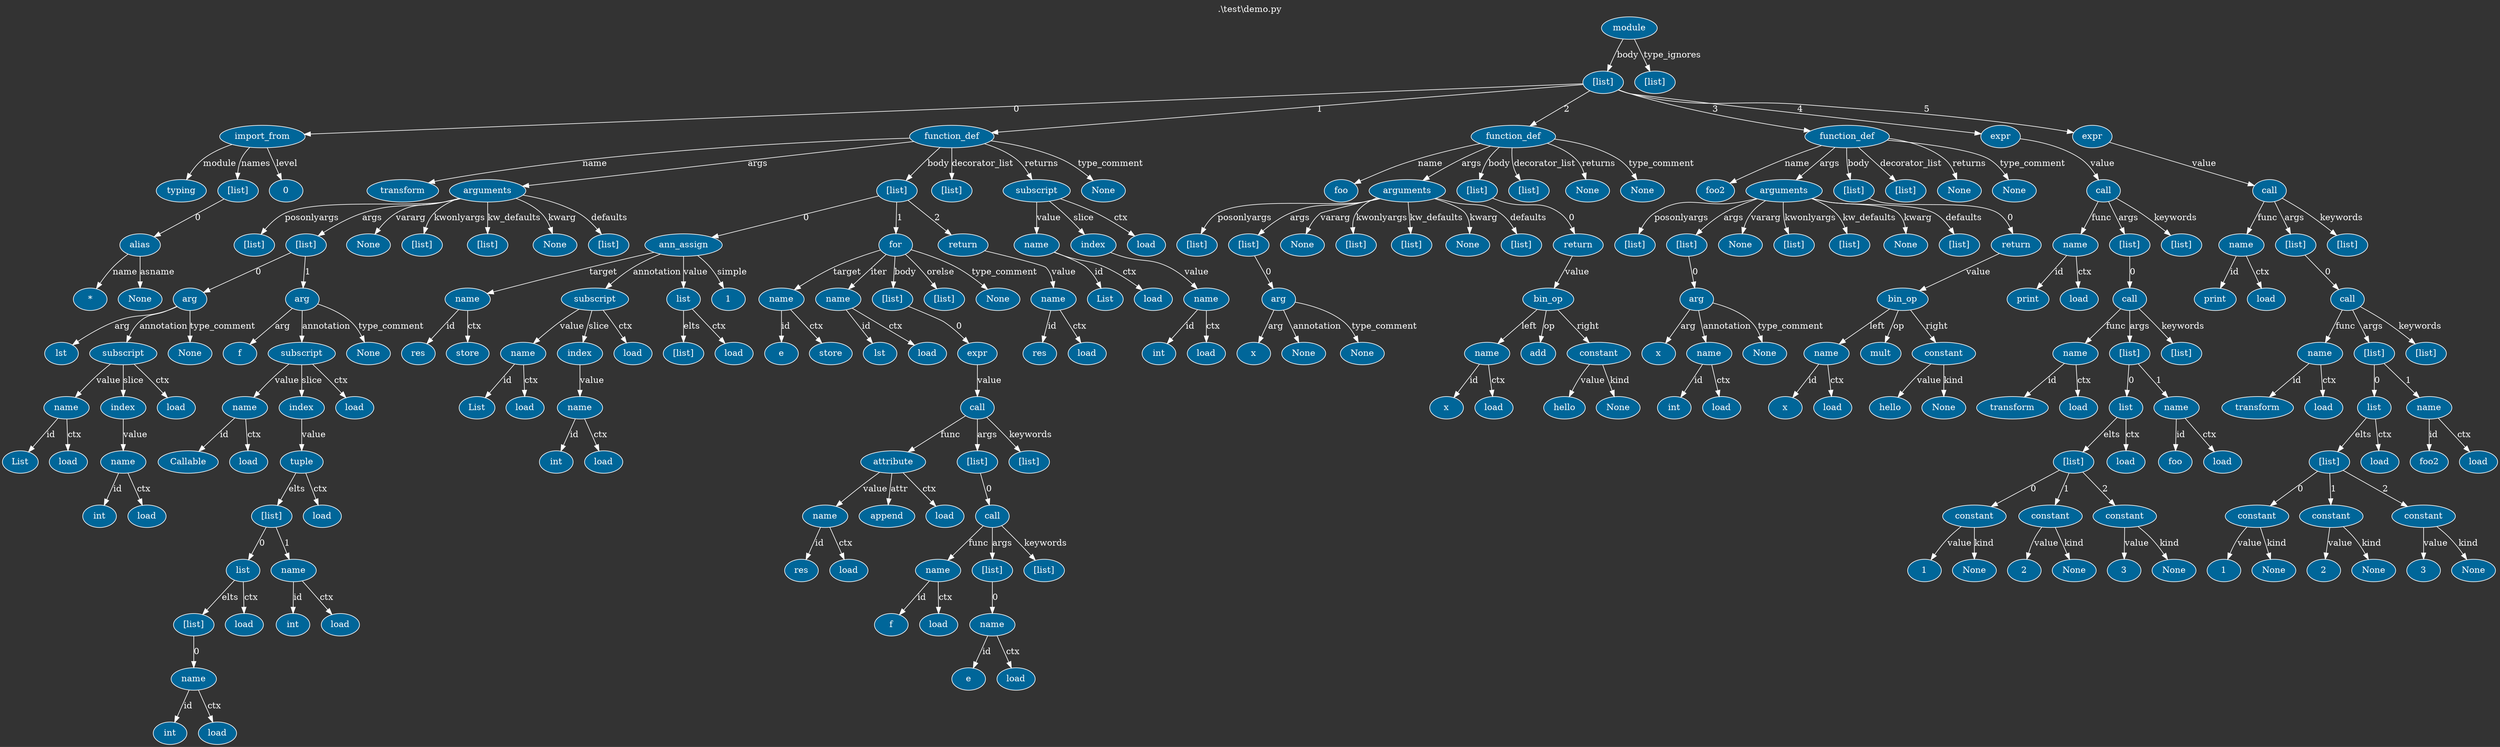 digraph {
	graph [bgcolor="#333333" fontcolor=white label=".\\test\\demo.py" labelloc=t margin=0]
	node [color=white fillcolor="#006699" fontcolor=white style=filled]
	edge [color=white fontcolor=white]
	2101166717568 [label=module]
	2101166717952 [label="[list]"]
	2101166717760 [label=import_from]
	"3478317f-f447-4e04-b010-6c4ec7262bea" [label=typing]
	2101166717760 -> "3478317f-f447-4e04-b010-6c4ec7262bea" [label=module]
	2101166718144 [label="[list]"]
	2101166717888 [label=alias]
	"7d38fb54-dbbe-4983-bcd9-843b0325a4bf" [label="*"]
	2101166717888 -> "7d38fb54-dbbe-4983-bcd9-843b0325a4bf" [label=name]
	"356ee0cd-050f-428b-b61b-fea39544795a" [label=None]
	2101166717888 -> "356ee0cd-050f-428b-b61b-fea39544795a" [label=asname]
	2101166718144 -> 2101166717888 [label=0]
	2101166717760 -> 2101166718144 [label=names]
	"ea442d32-b481-4f08-8664-afe48c57b669" [label=0]
	2101166717760 -> "ea442d32-b481-4f08-8664-afe48c57b669" [label=level]
	2101166717952 -> 2101166717760 [label=0]
	2101166718080 [label=function_def]
	"ec51e040-7ca8-47c4-9071-1aa22a310b2f" [label=transform]
	2101166718080 -> "ec51e040-7ca8-47c4-9071-1aa22a310b2f" [label=name]
	2101166717696 [label=arguments]
	2101166718336 [label="[list]"]
	2101166717696 -> 2101166718336 [label=posonlyargs]
	2101166646272 [label="[list]"]
	2101166718272 [label=arg]
	"94cc4819-785d-4e7b-8ca3-b45abb7927f8" [label=lst]
	2101166718272 -> "94cc4819-785d-4e7b-8ca3-b45abb7927f8" [label=arg]
	2101166717632 [label=subscript]
	2101166718464 [label=name]
	"ab2d06b4-e56f-426c-97b3-d0c90c6a7a96" [label=List]
	2101166718464 -> "ab2d06b4-e56f-426c-97b3-d0c90c6a7a96" [label=id]
	2101166732288 [label=load]
	2101166718464 -> 2101166732288 [label=ctx]
	2101166717632 -> 2101166718464 [label=value]
	2101166732544 [label=index]
	2101166732672 [label=name]
	"eec10692-e4bc-49f1-b24f-97cab76de68c" [label=int]
	2101166732672 -> "eec10692-e4bc-49f1-b24f-97cab76de68c" [label=id]
	2101166732864 [label=load]
	2101166732672 -> 2101166732864 [label=ctx]
	2101166732544 -> 2101166732672 [label=value]
	2101166717632 -> 2101166732544 [label=slice]
	2101166733184 [label=load]
	2101166717632 -> 2101166733184 [label=ctx]
	2101166718272 -> 2101166717632 [label=annotation]
	"13584cda-36cd-46d9-8ced-4382d46b5914" [label=None]
	2101166718272 -> "13584cda-36cd-46d9-8ced-4382d46b5914" [label=type_comment]
	2101166646272 -> 2101166718272 [label=0]
	2101166733504 [label=arg]
	"50f8140f-86f1-4594-b0a7-42d2a1920b96" [label=f]
	2101166733504 -> "50f8140f-86f1-4594-b0a7-42d2a1920b96" [label=arg]
	2101166733696 [label=subscript]
	2101166733824 [label=name]
	"61de9256-2dbc-483a-895f-a12624da5e89" [label=Callable]
	2101166733824 -> "61de9256-2dbc-483a-895f-a12624da5e89" [label=id]
	2101166734016 [label=load]
	2101166733824 -> 2101166734016 [label=ctx]
	2101166733696 -> 2101166733824 [label=value]
	2101166734272 [label=index]
	2101166734400 [label=tuple]
	2101166718208 [label="[list]"]
	2101166734528 [label=list]
	2101166718528 [label="[list]"]
	2101166734656 [label=name]
	"2be470da-9ace-411d-a829-c908396d0b60" [label=int]
	2101166734656 -> "2be470da-9ace-411d-a829-c908396d0b60" [label=id]
	2101166734848 [label=load]
	2101166734656 -> 2101166734848 [label=ctx]
	2101166718528 -> 2101166734656 [label=0]
	2101166734528 -> 2101166718528 [label=elts]
	2101166735104 [label=load]
	2101166734528 -> 2101166735104 [label=ctx]
	2101166718208 -> 2101166734528 [label=0]
	2101166735296 [label=name]
	"048b4972-b09b-43de-bc2d-78c3d08f1c53" [label=int]
	2101166735296 -> "048b4972-b09b-43de-bc2d-78c3d08f1c53" [label=id]
	2101166751936 [label=load]
	2101166735296 -> 2101166751936 [label=ctx]
	2101166718208 -> 2101166735296 [label=1]
	2101166734400 -> 2101166718208 [label=elts]
	2101166752192 [label=load]
	2101166734400 -> 2101166752192 [label=ctx]
	2101166734272 -> 2101166734400 [label=value]
	2101166733696 -> 2101166734272 [label=slice]
	2101166752512 [label=load]
	2101166733696 -> 2101166752512 [label=ctx]
	2101166733504 -> 2101166733696 [label=annotation]
	"57e46531-f0d9-49ef-83c6-12e3dfde3393" [label=None]
	2101166733504 -> "57e46531-f0d9-49ef-83c6-12e3dfde3393" [label=type_comment]
	2101166646272 -> 2101166733504 [label=1]
	2101166717696 -> 2101166646272 [label=args]
	"5364e3a1-cd9b-4cf9-8a90-da5994db1dc8" [label=None]
	2101166717696 -> "5364e3a1-cd9b-4cf9-8a90-da5994db1dc8" [label=vararg]
	2101166718592 [label="[list]"]
	2101166717696 -> 2101166718592 [label=kwonlyargs]
	2101166718016 [label="[list]"]
	2101166717696 -> 2101166718016 [label=kw_defaults]
	"67b8ad73-05fa-4395-888b-9e18618cf8e0" [label=None]
	2101166717696 -> "67b8ad73-05fa-4395-888b-9e18618cf8e0" [label=kwarg]
	2101166718400 [label="[list]"]
	2101166717696 -> 2101166718400 [label=defaults]
	2101166718080 -> 2101166717696 [label=args]
	2101166753088 [label="[list]"]
	2101166753344 [label=ann_assign]
	2101166753536 [label=name]
	"bf4f7597-e232-4bcf-bd2a-af738dc928b5" [label=res]
	2101166753536 -> "bf4f7597-e232-4bcf-bd2a-af738dc928b5" [label=id]
	2101166753728 [label=store]
	2101166753536 -> 2101166753728 [label=ctx]
	2101166753344 -> 2101166753536 [label=target]
	2101166753984 [label=subscript]
	2101166754112 [label=name]
	"8e499448-61a7-483c-acad-57edb62a258c" [label=List]
	2101166754112 -> "8e499448-61a7-483c-acad-57edb62a258c" [label=id]
	2101166754304 [label=load]
	2101166754112 -> 2101166754304 [label=ctx]
	2101166753984 -> 2101166754112 [label=value]
	2101166754560 [label=index]
	2101166754688 [label=name]
	"c47898a9-5bb8-4f32-b67f-a641c762887f" [label=int]
	2101166754688 -> "c47898a9-5bb8-4f32-b67f-a641c762887f" [label=id]
	2101166754880 [label=load]
	2101166754688 -> 2101166754880 [label=ctx]
	2101166754560 -> 2101166754688 [label=value]
	2101166753984 -> 2101166754560 [label=slice]
	2101166755200 [label=load]
	2101166753984 -> 2101166755200 [label=ctx]
	2101166753344 -> 2101166753984 [label=annotation]
	2101166755456 [label=list]
	2101166753280 [label="[list]"]
	2101166755456 -> 2101166753280 [label=elts]
	2101166755712 [label=load]
	2101166755456 -> 2101166755712 [label=ctx]
	2101166753344 -> 2101166755456 [label=value]
	"66f3b3f7-1e72-4662-bd4c-3ad378e8fc2e" [label=1]
	2101166753344 -> "66f3b3f7-1e72-4662-bd4c-3ad378e8fc2e" [label=simple]
	2101166753088 -> 2101166753344 [label=0]
	2101166760384 [label=for]
	2101166760320 [label=name]
	"60e396ce-ebc9-42e4-ae82-232276e046fe" [label=e]
	2101166760320 -> "60e396ce-ebc9-42e4-ae82-232276e046fe" [label=id]
	2101166760576 [label=store]
	2101166760320 -> 2101166760576 [label=ctx]
	2101166760384 -> 2101166760320 [label=target]
	2101166760832 [label=name]
	"2192fc88-090e-46bf-8e27-31b902c25c93" [label=lst]
	2101166760832 -> "2192fc88-090e-46bf-8e27-31b902c25c93" [label=id]
	2101166761024 [label=load]
	2101166760832 -> 2101166761024 [label=ctx]
	2101166760384 -> 2101166760832 [label=iter]
	2101166755520 [label="[list]"]
	2101166761280 [label=expr]
	2101166761408 [label=call]
	2101166761536 [label=attribute]
	2101166761664 [label=name]
	"0231c41d-9b9e-493a-981f-4e85ce97e45a" [label=res]
	2101166761664 -> "0231c41d-9b9e-493a-981f-4e85ce97e45a" [label=id]
	2101166761856 [label=load]
	2101166761664 -> 2101166761856 [label=ctx]
	2101166761536 -> 2101166761664 [label=value]
	"62b69cf7-aa98-4e4d-87e2-abf1c1df963d" [label=append]
	2101166761536 -> "62b69cf7-aa98-4e4d-87e2-abf1c1df963d" [label=attr]
	2101166762176 [label=load]
	2101166761536 -> 2101166762176 [label=ctx]
	2101166761408 -> 2101166761536 [label=func]
	2101166760192 [label="[list]"]
	2101166762432 [label=call]
	2101166762624 [label=name]
	"0e3dcd38-66f6-4aa7-81df-e16a990004fa" [label=f]
	2101166762624 -> "0e3dcd38-66f6-4aa7-81df-e16a990004fa" [label=id]
	2101166762816 [label=load]
	2101166762624 -> 2101166762816 [label=ctx]
	2101166762432 -> 2101166762624 [label=func]
	2101166762368 [label="[list]"]
	2101166763072 [label=name]
	"74caf0f5-0e02-4b0c-8fd5-37a76d4b91f4" [label=e]
	2101166763072 -> "74caf0f5-0e02-4b0c-8fd5-37a76d4b91f4" [label=id]
	2101166763328 [label=load]
	2101166763072 -> 2101166763328 [label=ctx]
	2101166762368 -> 2101166763072 [label=0]
	2101166762432 -> 2101166762368 [label=args]
	2101166763008 [label="[list]"]
	2101166762432 -> 2101166763008 [label=keywords]
	2101166760192 -> 2101166762432 [label=0]
	2101166761408 -> 2101166760192 [label=args]
	2101166763520 [label="[list]"]
	2101166761408 -> 2101166763520 [label=keywords]
	2101166761280 -> 2101166761408 [label=value]
	2101166755520 -> 2101166761280 [label=0]
	2101166760384 -> 2101166755520 [label=body]
	2101166763712 [label="[list]"]
	2101166760384 -> 2101166763712 [label=orelse]
	"942ad62e-2416-4b0f-b3d4-5a66941cc144" [label=None]
	2101166760384 -> "942ad62e-2416-4b0f-b3d4-5a66941cc144" [label=type_comment]
	2101166753088 -> 2101166760384 [label=1]
	2101166768384 [label=return]
	2101166768512 [label=name]
	"3e87ed6c-4a9c-4e49-8d2b-b44105c1b0df" [label=res]
	2101166768512 -> "3e87ed6c-4a9c-4e49-8d2b-b44105c1b0df" [label=id]
	2101166768704 [label=load]
	2101166768512 -> 2101166768704 [label=ctx]
	2101166768384 -> 2101166768512 [label=value]
	2101166753088 -> 2101166768384 [label=2]
	2101166718080 -> 2101166753088 [label=body]
	2101166763968 [label="[list]"]
	2101166718080 -> 2101166763968 [label=decorator_list]
	2101166769152 [label=subscript]
	2101166769280 [label=name]
	"ded036d5-273a-4fe8-8276-2b1066aba71f" [label=List]
	2101166769280 -> "ded036d5-273a-4fe8-8276-2b1066aba71f" [label=id]
	2101166769472 [label=load]
	2101166769280 -> 2101166769472 [label=ctx]
	2101166769152 -> 2101166769280 [label=value]
	2101166769728 [label=index]
	2101166769856 [label=name]
	"8376e520-848d-4897-ac68-9e44dead2974" [label=int]
	2101166769856 -> "8376e520-848d-4897-ac68-9e44dead2974" [label=id]
	2101166770048 [label=load]
	2101166769856 -> 2101166770048 [label=ctx]
	2101166769728 -> 2101166769856 [label=value]
	2101166769152 -> 2101166769728 [label=slice]
	2101166770368 [label=load]
	2101166769152 -> 2101166770368 [label=ctx]
	2101166718080 -> 2101166769152 [label=returns]
	"b3ee994d-30fb-42f6-b443-dc323a7f2f7c" [label=None]
	2101166718080 -> "b3ee994d-30fb-42f6-b443-dc323a7f2f7c" [label=type_comment]
	2101166717952 -> 2101166718080 [label=1]
	2101166770880 [label=function_def]
	"0d16a4ad-51df-436a-b80d-597261aad63b" [label=foo]
	2101166770880 -> "0d16a4ad-51df-436a-b80d-597261aad63b" [label=name]
	2101166770944 [label=arguments]
	2101166768960 [label="[list]"]
	2101166770944 -> 2101166768960 [label=posonlyargs]
	2101166770688 [label="[list]"]
	2101166771136 [label=arg]
	"3370b5a8-319a-4292-b7c0-f0703cdd7e29" [label=x]
	2101166771136 -> "3370b5a8-319a-4292-b7c0-f0703cdd7e29" [label=arg]
	"90cb7cd5-ece8-414f-b6fb-23e78ff79d7e" [label=None]
	2101166771136 -> "90cb7cd5-ece8-414f-b6fb-23e78ff79d7e" [label=annotation]
	"f737f58f-ccd2-4a76-b79c-7bc976760e3f" [label=None]
	2101166771136 -> "f737f58f-ccd2-4a76-b79c-7bc976760e3f" [label=type_comment]
	2101166770688 -> 2101166771136 [label=0]
	2101166770944 -> 2101166770688 [label=args]
	"2f573d04-1774-4e14-bb9c-017793e6aa0b" [label=None]
	2101166770944 -> "2f573d04-1774-4e14-bb9c-017793e6aa0b" [label=vararg]
	2101166771072 [label="[list]"]
	2101166770944 -> 2101166771072 [label=kwonlyargs]
	2101166771584 [label="[list]"]
	2101166770944 -> 2101166771584 [label=kw_defaults]
	"fa6545a4-7f96-4c2b-b398-dc9308ac4c32" [label=None]
	2101166770944 -> "fa6545a4-7f96-4c2b-b398-dc9308ac4c32" [label=kwarg]
	2101166771648 [label="[list]"]
	2101166770944 -> 2101166771648 [label=defaults]
	2101166770880 -> 2101166770944 [label=args]
	2101166771904 [label="[list]"]
	2101166772160 [label=return]
	2101166780608 [label=bin_op]
	2101166780736 [label=name]
	"fc95653c-516a-44be-9c57-25ed0e2e09d7" [label=x]
	2101166780736 -> "fc95653c-516a-44be-9c57-25ed0e2e09d7" [label=id]
	2101166780928 [label=load]
	2101166780736 -> 2101166780928 [label=ctx]
	2101166780608 -> 2101166780736 [label=left]
	2101166781184 [label=add]
	2101166780608 -> 2101166781184 [label=op]
	2101166781376 [label=constant]
	"4cc6083e-0cae-457b-a500-c3560ad72efb" [label=hello]
	2101166781376 -> "4cc6083e-0cae-457b-a500-c3560ad72efb" [label=value]
	"e2f99ab3-3f79-4190-a893-ba3a11b94b61" [label=None]
	2101166781376 -> "e2f99ab3-3f79-4190-a893-ba3a11b94b61" [label=kind]
	2101166780608 -> 2101166781376 [label=right]
	2101166772160 -> 2101166780608 [label=value]
	2101166771904 -> 2101166772160 [label=0]
	2101166770880 -> 2101166771904 [label=body]
	2101166772096 [label="[list]"]
	2101166770880 -> 2101166772096 [label=decorator_list]
	"995a4afe-f093-41a6-9f72-3d3cef8744e5" [label=None]
	2101166770880 -> "995a4afe-f093-41a6-9f72-3d3cef8744e5" [label=returns]
	"8e3f5134-eda0-454f-b071-dca627c0be9f" [label=None]
	2101166770880 -> "8e3f5134-eda0-454f-b071-dca627c0be9f" [label=type_comment]
	2101166717952 -> 2101166770880 [label=2]
	2101166782272 [label=function_def]
	"14a76ba7-6434-4a12-a88b-45adce90ef8d" [label=foo2]
	2101166782272 -> "14a76ba7-6434-4a12-a88b-45adce90ef8d" [label=name]
	2101166782336 [label=arguments]
	2101166781696 [label="[list]"]
	2101166782336 -> 2101166781696 [label=posonlyargs]
	2101166782080 [label="[list]"]
	2101166782528 [label=arg]
	"6875176b-759e-41f2-b4f8-7f2c59bddaf3" [label=x]
	2101166782528 -> "6875176b-759e-41f2-b4f8-7f2c59bddaf3" [label=arg]
	2101166782784 [label=name]
	"4459556f-8fd7-4136-8752-c416b3e6a51c" [label=int]
	2101166782784 -> "4459556f-8fd7-4136-8752-c416b3e6a51c" [label=id]
	2101166782976 [label=load]
	2101166782784 -> 2101166782976 [label=ctx]
	2101166782528 -> 2101166782784 [label=annotation]
	"63e131c9-5ed0-40ee-8b5e-d3088cf83f6d" [label=None]
	2101166782528 -> "63e131c9-5ed0-40ee-8b5e-d3088cf83f6d" [label=type_comment]
	2101166782080 -> 2101166782528 [label=0]
	2101166782336 -> 2101166782080 [label=args]
	"d745d4bd-3bf2-413a-86ad-48fbdd024ca9" [label=None]
	2101166782336 -> "d745d4bd-3bf2-413a-86ad-48fbdd024ca9" [label=vararg]
	2101166782464 [label="[list]"]
	2101166782336 -> 2101166782464 [label=kwonlyargs]
	2101166783360 [label="[list]"]
	2101166782336 -> 2101166783360 [label=kw_defaults]
	"1d615fb3-cd83-4a1a-86f2-ee2ef5adfc6f" [label=None]
	2101166782336 -> "1d615fb3-cd83-4a1a-86f2-ee2ef5adfc6f" [label=kwarg]
	2101166783424 [label="[list]"]
	2101166782336 -> 2101166783424 [label=defaults]
	2101166782272 -> 2101166782336 [label=args]
	2101166783680 [label="[list]"]
	2101166783936 [label=return]
	2101166784128 [label=bin_op]
	2101166784256 [label=name]
	"7b8ecff7-d776-4183-9cd8-5685bf0b46e2" [label=x]
	2101166784256 -> "7b8ecff7-d776-4183-9cd8-5685bf0b46e2" [label=id]
	2101166784448 [label=load]
	2101166784256 -> 2101166784448 [label=ctx]
	2101166784128 -> 2101166784256 [label=left]
	2101166788864 [label=mult]
	2101166784128 -> 2101166788864 [label=op]
	2101166789056 [label=constant]
	"2ed983a6-67c1-4734-80cb-658d7ebfc366" [label=hello]
	2101166789056 -> "2ed983a6-67c1-4734-80cb-658d7ebfc366" [label=value]
	"815644e2-19d4-479f-ba4e-bae26e7e4ab2" [label=None]
	2101166789056 -> "815644e2-19d4-479f-ba4e-bae26e7e4ab2" [label=kind]
	2101166784128 -> 2101166789056 [label=right]
	2101166783936 -> 2101166784128 [label=value]
	2101166783680 -> 2101166783936 [label=0]
	2101166782272 -> 2101166783680 [label=body]
	2101166783872 [label="[list]"]
	2101166782272 -> 2101166783872 [label=decorator_list]
	"94aff0d0-3e7f-4dd4-970e-b4a7e80e8406" [label=None]
	2101166782272 -> "94aff0d0-3e7f-4dd4-970e-b4a7e80e8406" [label=returns]
	"4a5b5281-2b6b-4c5f-a6c8-c779b1a5e1e2" [label=None]
	2101166782272 -> "4a5b5281-2b6b-4c5f-a6c8-c779b1a5e1e2" [label=type_comment]
	2101166717952 -> 2101166782272 [label=3]
	2101166789952 [label=expr]
	2101166789888 [label=call]
	2101166790080 [label=name]
	"2208fe4f-6744-4150-9c67-3123df08cd51" [label=print]
	2101166790080 -> "2208fe4f-6744-4150-9c67-3123df08cd51" [label=id]
	2101166790272 [label=load]
	2101166790080 -> 2101166790272 [label=ctx]
	2101166789888 -> 2101166790080 [label=func]
	2101166789376 [label="[list]"]
	2101166790528 [label=call]
	2101166790656 [label=name]
	"71ff57b1-5bb0-4fa9-a82d-b77b42ff4249" [label=transform]
	2101166790656 -> "71ff57b1-5bb0-4fa9-a82d-b77b42ff4249" [label=id]
	2101166790848 [label=load]
	2101166790656 -> 2101166790848 [label=ctx]
	2101166790528 -> 2101166790656 [label=func]
	2101166789760 [label="[list]"]
	2101166791104 [label=list]
	2101166791040 [label="[list]"]
	2101166791296 [label=constant]
	"76a580b4-4175-4032-b880-1ade5fcb7f7e" [label=1]
	2101166791296 -> "76a580b4-4175-4032-b880-1ade5fcb7f7e" [label=value]
	"054b00f3-9e04-4664-b309-ab7381c58ebc" [label=None]
	2101166791296 -> "054b00f3-9e04-4664-b309-ab7381c58ebc" [label=kind]
	2101166791040 -> 2101166791296 [label=0]
	2101166791616 [label=constant]
	"34bd760f-4016-4293-b8af-1b700ba78e43" [label=2]
	2101166791616 -> "34bd760f-4016-4293-b8af-1b700ba78e43" [label=value]
	"93c056b5-f766-422d-bd97-4bda6815c910" [label=None]
	2101166791616 -> "93c056b5-f766-422d-bd97-4bda6815c910" [label=kind]
	2101166791040 -> 2101166791616 [label=1]
	2101166791872 [label=constant]
	"1e7f3ddc-7ccb-4db5-9902-93c6eeccdd60" [label=3]
	2101166791872 -> "1e7f3ddc-7ccb-4db5-9902-93c6eeccdd60" [label=value]
	"1102bb0e-f332-4aec-93b3-e62b7bbc939a" [label=None]
	2101166791872 -> "1102bb0e-f332-4aec-93b3-e62b7bbc939a" [label=kind]
	2101166791040 -> 2101166791872 [label=2]
	2101166791104 -> 2101166791040 [label=elts]
	2101166792192 [label=load]
	2101166791104 -> 2101166792192 [label=ctx]
	2101166789760 -> 2101166791104 [label=0]
	2101166792384 [label=name]
	"acc2c0da-8dae-4510-a6cc-72ad1251f8b9" [label=foo]
	2101166792384 -> "acc2c0da-8dae-4510-a6cc-72ad1251f8b9" [label=id]
	2101166792576 [label=load]
	2101166792384 -> 2101166792576 [label=ctx]
	2101166789760 -> 2101166792384 [label=1]
	2101166790528 -> 2101166789760 [label=args]
	2101166791168 [label="[list]"]
	2101166790528 -> 2101166791168 [label=keywords]
	2101166789376 -> 2101166790528 [label=0]
	2101166789888 -> 2101166789376 [label=args]
	2101166796928 [label="[list]"]
	2101166789888 -> 2101166796928 [label=keywords]
	2101166789952 -> 2101166789888 [label=value]
	2101166717952 -> 2101166789952 [label=4]
	2101166797440 [label=expr]
	2101166797568 [label=call]
	2101166797696 [label=name]
	"f48f6a37-c2bb-4bab-b09f-9917cfe84db3" [label=print]
	2101166797696 -> "f48f6a37-c2bb-4bab-b09f-9917cfe84db3" [label=id]
	2101166797888 [label=load]
	2101166797696 -> 2101166797888 [label=ctx]
	2101166797568 -> 2101166797696 [label=func]
	2101166797120 [label="[list]"]
	2101166798144 [label=call]
	2101166798336 [label=name]
	"9be79053-90b5-484b-93e0-3442755cecb8" [label=transform]
	2101166798336 -> "9be79053-90b5-484b-93e0-3442755cecb8" [label=id]
	2101166798528 [label=load]
	2101166798336 -> 2101166798528 [label=ctx]
	2101166798144 -> 2101166798336 [label=func]
	2101166798080 [label="[list]"]
	2101166798784 [label=list]
	2101166798720 [label="[list]"]
	2101166798976 [label=constant]
	"18f58740-42f2-4285-ab36-bbc4dea6e7c8" [label=1]
	2101166798976 -> "18f58740-42f2-4285-ab36-bbc4dea6e7c8" [label=value]
	"6b30f4eb-3e20-4c0a-af25-236b0b81d438" [label=None]
	2101166798976 -> "6b30f4eb-3e20-4c0a-af25-236b0b81d438" [label=kind]
	2101166798720 -> 2101166798976 [label=0]
	2101166799296 [label=constant]
	"b5516b0f-3e42-4602-9211-cc7422b98f0d" [label=2]
	2101166799296 -> "b5516b0f-3e42-4602-9211-cc7422b98f0d" [label=value]
	"e30eebeb-9399-46fc-984d-cb8de65ccb74" [label=None]
	2101166799296 -> "e30eebeb-9399-46fc-984d-cb8de65ccb74" [label=kind]
	2101166798720 -> 2101166799296 [label=1]
	2101166799552 [label=constant]
	"a1f7cd64-ada3-49aa-990c-f9f95b33b776" [label=3]
	2101166799552 -> "a1f7cd64-ada3-49aa-990c-f9f95b33b776" [label=value]
	"0e1ea336-60b3-42e5-92e6-49a4b20feb19" [label=None]
	2101166799552 -> "0e1ea336-60b3-42e5-92e6-49a4b20feb19" [label=kind]
	2101166798720 -> 2101166799552 [label=2]
	2101166798784 -> 2101166798720 [label=elts]
	2101166799872 [label=load]
	2101166798784 -> 2101166799872 [label=ctx]
	2101166798080 -> 2101166798784 [label=0]
	2101166800064 [label=name]
	"7d0e5ee4-960c-4c02-9b40-1368e73fd0e4" [label=foo2]
	2101166800064 -> "7d0e5ee4-960c-4c02-9b40-1368e73fd0e4" [label=id]
	2101166800256 [label=load]
	2101166800064 -> 2101166800256 [label=ctx]
	2101166798080 -> 2101166800064 [label=1]
	2101166798144 -> 2101166798080 [label=args]
	2101166798848 [label="[list]"]
	2101166798144 -> 2101166798848 [label=keywords]
	2101166797120 -> 2101166798144 [label=0]
	2101166797568 -> 2101166797120 [label=args]
	2101166800448 [label="[list]"]
	2101166797568 -> 2101166800448 [label=keywords]
	2101166797440 -> 2101166797568 [label=value]
	2101166717952 -> 2101166797440 [label=5]
	2101166717568 -> 2101166717952 [label=body]
	2101166800640 [label="[list]"]
	2101166717568 -> 2101166800640 [label=type_ignores]
}
